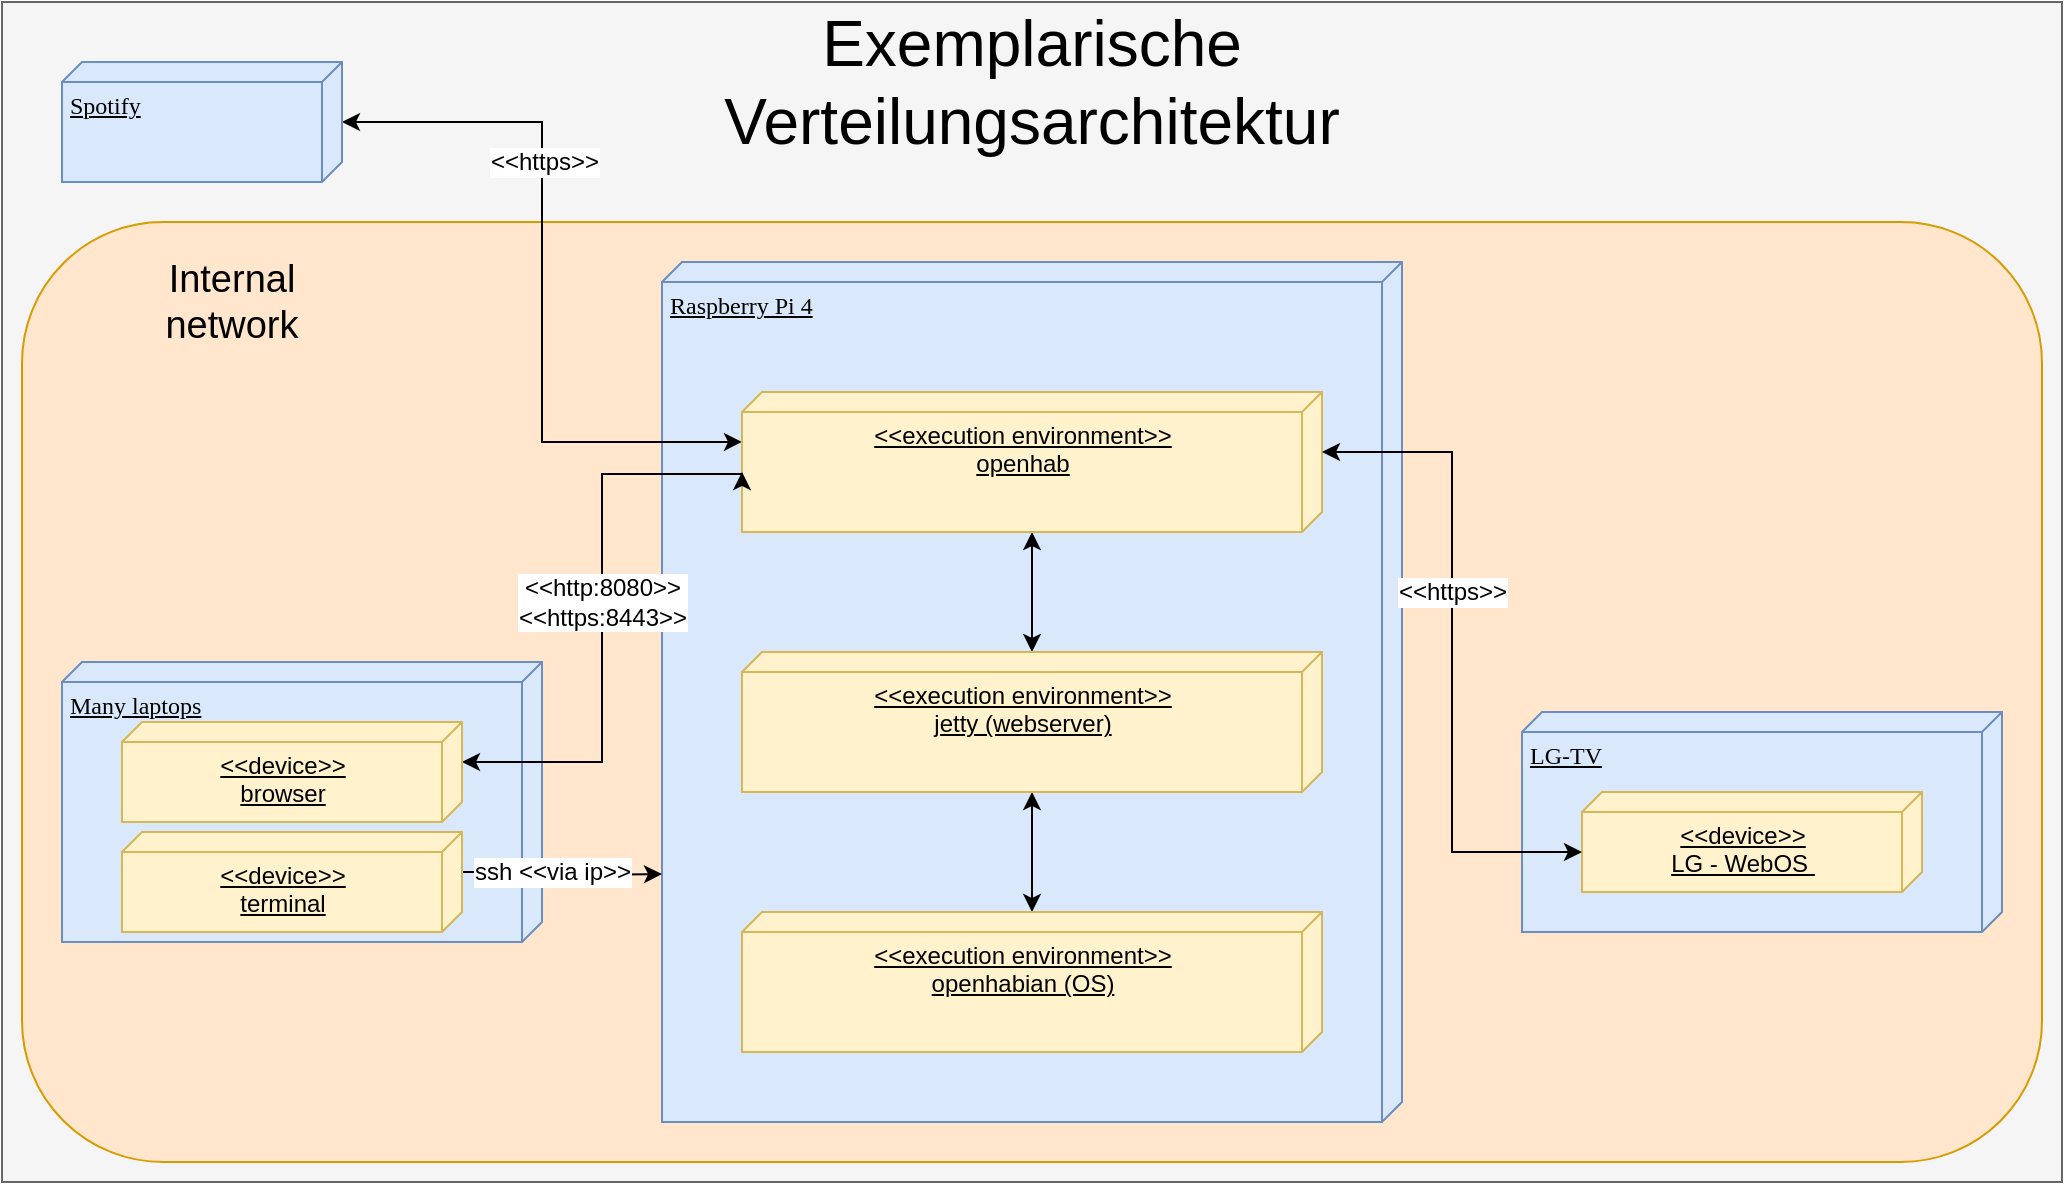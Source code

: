 <mxfile version="12.4.2" type="device" pages="1"><diagram name="Page-1" id="5f0bae14-7c28-e335-631c-24af17079c00"><mxGraphModel dx="1086" dy="1657" grid="1" gridSize="10" guides="1" tooltips="1" connect="1" arrows="1" fold="1" page="1" pageScale="1" pageWidth="1100" pageHeight="850" background="#ffffff" math="0" shadow="0"><root><mxCell id="0"/><mxCell id="1" parent="0"/><mxCell id="ZPrhNXvr58prmxtVAJi1-10" value="" style="rounded=0;whiteSpace=wrap;html=1;fillColor=#f5f5f5;strokeColor=#666666;fontColor=#333333;" parent="1" vertex="1"><mxGeometry x="30" y="-80" width="1030" height="590" as="geometry"/></mxCell><mxCell id="ZPrhNXvr58prmxtVAJi1-8" value="" style="rounded=1;whiteSpace=wrap;html=1;fillColor=#ffe6cc;strokeColor=#d79b00;" parent="1" vertex="1"><mxGeometry x="40" y="30" width="1010" height="470" as="geometry"/></mxCell><mxCell id="39150e848f15840c-1" value="Many laptops" style="verticalAlign=top;align=left;spacingTop=8;spacingLeft=2;spacingRight=12;shape=cube;size=10;direction=south;fontStyle=4;html=1;rounded=0;shadow=0;comic=0;labelBackgroundColor=none;strokeWidth=1;fontFamily=Verdana;fontSize=12;fillColor=#dae8fc;strokeColor=#6c8ebf;" parent="1" vertex="1"><mxGeometry x="60" y="250" width="240" height="140" as="geometry"/></mxCell><mxCell id="39150e848f15840c-3" value="Raspberry Pi 4" style="verticalAlign=top;align=left;spacingTop=8;spacingLeft=2;spacingRight=12;shape=cube;size=10;direction=south;fontStyle=4;html=1;rounded=0;shadow=0;comic=0;labelBackgroundColor=none;strokeWidth=1;fontFamily=Verdana;fontSize=12;fillColor=#dae8fc;strokeColor=#6c8ebf;" parent="1" vertex="1"><mxGeometry x="360" y="50" width="370" height="430" as="geometry"/></mxCell><mxCell id="2fKuG0aeS3YWuXhgTGG8-19" style="edgeStyle=orthogonalEdgeStyle;rounded=0;orthogonalLoop=1;jettySize=auto;html=1;entryX=0.357;entryY=1;entryDx=0;entryDy=0;entryPerimeter=0;startArrow=classic;startFill=1;" parent="1" source="2fKuG0aeS3YWuXhgTGG8-9" target="2fKuG0aeS3YWuXhgTGG8-18" edge="1"><mxGeometry relative="1" as="geometry"/></mxCell><mxCell id="2fKuG0aeS3YWuXhgTGG8-20" value="&amp;lt;&amp;lt;https&amp;gt;&amp;gt;" style="text;html=1;resizable=0;points=[];align=center;verticalAlign=middle;labelBackgroundColor=#ffffff;" parent="2fKuG0aeS3YWuXhgTGG8-19" vertex="1" connectable="0"><mxGeometry x="-0.309" y="-18" relative="1" as="geometry"><mxPoint x="18.5" y="-4.5" as="offset"/></mxGeometry></mxCell><mxCell id="2fKuG0aeS3YWuXhgTGG8-9" value="Spotify" style="verticalAlign=top;align=left;spacingTop=8;spacingLeft=2;spacingRight=12;shape=cube;size=10;direction=south;fontStyle=4;html=1;rounded=0;shadow=0;comic=0;labelBackgroundColor=none;strokeWidth=1;fontFamily=Verdana;fontSize=12;fillColor=#dae8fc;strokeColor=#6c8ebf;" parent="1" vertex="1"><mxGeometry x="60" y="-50" width="140" height="60" as="geometry"/></mxCell><mxCell id="ZPrhNXvr58prmxtVAJi1-6" value="" style="edgeStyle=orthogonalEdgeStyle;rounded=0;orthogonalLoop=1;jettySize=auto;html=1;startArrow=classic;startFill=1;" parent="1" source="2fKuG0aeS3YWuXhgTGG8-14" target="2fKuG0aeS3YWuXhgTGG8-17" edge="1"><mxGeometry relative="1" as="geometry"/></mxCell><mxCell id="2fKuG0aeS3YWuXhgTGG8-14" value="&amp;lt;&amp;lt;execution environment&amp;gt;&amp;gt;&lt;br&gt;openhabian (OS)" style="verticalAlign=top;align=center;spacingTop=8;spacingLeft=2;spacingRight=12;shape=cube;size=10;direction=south;fontStyle=4;html=1;fillColor=#fff2cc;strokeColor=#d6b656;" parent="1" vertex="1"><mxGeometry x="400" y="375" width="290" height="70" as="geometry"/></mxCell><mxCell id="ZPrhNXvr58prmxtVAJi1-5" value="" style="edgeStyle=orthogonalEdgeStyle;rounded=0;orthogonalLoop=1;jettySize=auto;html=1;startArrow=classic;startFill=1;" parent="1" source="2fKuG0aeS3YWuXhgTGG8-17" target="2fKuG0aeS3YWuXhgTGG8-18" edge="1"><mxGeometry relative="1" as="geometry"/></mxCell><mxCell id="2fKuG0aeS3YWuXhgTGG8-17" value="&amp;lt;&amp;lt;execution environment&amp;gt;&amp;gt;&lt;br&gt;jetty (webserver)" style="verticalAlign=top;align=center;spacingTop=8;spacingLeft=2;spacingRight=12;shape=cube;size=10;direction=south;fontStyle=4;html=1;fillColor=#fff2cc;strokeColor=#d6b656;" parent="1" vertex="1"><mxGeometry x="400" y="245" width="290" height="70" as="geometry"/></mxCell><mxCell id="2fKuG0aeS3YWuXhgTGG8-18" value="&amp;lt;&amp;lt;execution environment&amp;gt;&amp;gt;&lt;br&gt;openhab" style="verticalAlign=top;align=center;spacingTop=8;spacingLeft=2;spacingRight=12;shape=cube;size=10;direction=south;fontStyle=4;html=1;fillColor=#fff2cc;strokeColor=#d6b656;" parent="1" vertex="1"><mxGeometry x="400" y="115" width="290" height="70" as="geometry"/></mxCell><mxCell id="2fKuG0aeS3YWuXhgTGG8-23" style="edgeStyle=orthogonalEdgeStyle;rounded=0;orthogonalLoop=1;jettySize=auto;html=1;exitX=0;exitY=0;exitDx=20;exitDy=0;exitPerimeter=0;entryX=0;entryY=0;entryDx=40;entryDy=290;entryPerimeter=0;startArrow=classic;startFill=1;" parent="1" source="2fKuG0aeS3YWuXhgTGG8-21" target="2fKuG0aeS3YWuXhgTGG8-18" edge="1"><mxGeometry relative="1" as="geometry"><Array as="points"><mxPoint x="330" y="300"/><mxPoint x="330" y="156"/></Array></mxGeometry></mxCell><mxCell id="2fKuG0aeS3YWuXhgTGG8-25" value="&amp;lt;&amp;lt;http:8080&amp;gt;&amp;gt;&lt;br&gt;&amp;lt;&amp;lt;https:8443&amp;gt;&amp;gt;" style="text;html=1;resizable=0;points=[];align=center;verticalAlign=middle;labelBackgroundColor=#ffffff;" parent="2fKuG0aeS3YWuXhgTGG8-23" vertex="1" connectable="0"><mxGeometry x="-0.188" y="11" relative="1" as="geometry"><mxPoint x="11" y="-35" as="offset"/></mxGeometry></mxCell><mxCell id="2fKuG0aeS3YWuXhgTGG8-21" value="&amp;lt;&amp;lt;device&amp;gt;&amp;gt;&lt;br&gt;browser" style="verticalAlign=top;align=center;spacingTop=8;spacingLeft=2;spacingRight=12;shape=cube;size=10;direction=south;fontStyle=4;html=1;fillColor=#fff2cc;strokeColor=#d6b656;" parent="1" vertex="1"><mxGeometry x="90" y="280" width="170" height="50" as="geometry"/></mxCell><mxCell id="2fKuG0aeS3YWuXhgTGG8-26" style="edgeStyle=orthogonalEdgeStyle;rounded=0;orthogonalLoop=1;jettySize=auto;html=1;exitX=0;exitY=0;exitDx=20;exitDy=0;exitPerimeter=0;jumpSize=6;" parent="1" source="2fKuG0aeS3YWuXhgTGG8-22" edge="1"><mxGeometry relative="1" as="geometry"><mxPoint x="360" y="356" as="targetPoint"/></mxGeometry></mxCell><mxCell id="2fKuG0aeS3YWuXhgTGG8-27" value="ssh &amp;lt;&amp;lt;via ip&amp;gt;&amp;gt;" style="text;html=1;resizable=0;points=[];align=center;verticalAlign=middle;labelBackgroundColor=#ffffff;" parent="2fKuG0aeS3YWuXhgTGG8-26" vertex="1" connectable="0"><mxGeometry x="0.23" y="1" relative="1" as="geometry"><mxPoint x="-16" y="-1" as="offset"/></mxGeometry></mxCell><mxCell id="2fKuG0aeS3YWuXhgTGG8-22" value="&amp;lt;&amp;lt;device&amp;gt;&amp;gt;&lt;br&gt;terminal" style="verticalAlign=top;align=center;spacingTop=8;spacingLeft=2;spacingRight=12;shape=cube;size=10;direction=south;fontStyle=4;html=1;fillColor=#fff2cc;strokeColor=#d6b656;" parent="1" vertex="1"><mxGeometry x="90" y="335" width="170" height="50" as="geometry"/></mxCell><mxCell id="ZPrhNXvr58prmxtVAJi1-1" value="LG-TV" style="verticalAlign=top;align=left;spacingTop=8;spacingLeft=2;spacingRight=12;shape=cube;size=10;direction=south;fontStyle=4;html=1;rounded=0;shadow=0;comic=0;labelBackgroundColor=none;strokeWidth=1;fontFamily=Verdana;fontSize=12;fillColor=#dae8fc;strokeColor=#6c8ebf;" parent="1" vertex="1"><mxGeometry x="790" y="275" width="240" height="110" as="geometry"/></mxCell><mxCell id="ZPrhNXvr58prmxtVAJi1-2" value="&amp;lt;&amp;lt;device&amp;gt;&amp;gt;&lt;br&gt;LG - WebOS&amp;nbsp;" style="verticalAlign=top;align=center;spacingTop=8;spacingLeft=2;spacingRight=12;shape=cube;size=10;direction=south;fontStyle=4;html=1;fillColor=#fff2cc;strokeColor=#d6b656;" parent="1" vertex="1"><mxGeometry x="820" y="315" width="170" height="50" as="geometry"/></mxCell><mxCell id="ZPrhNXvr58prmxtVAJi1-3" style="edgeStyle=orthogonalEdgeStyle;rounded=0;orthogonalLoop=1;jettySize=auto;html=1;exitX=0;exitY=0;exitDx=30;exitDy=0;exitPerimeter=0;entryX=0;entryY=0;entryDx=30;entryDy=170;entryPerimeter=0;startArrow=classic;startFill=1;" parent="1" source="2fKuG0aeS3YWuXhgTGG8-18" target="ZPrhNXvr58prmxtVAJi1-2" edge="1"><mxGeometry relative="1" as="geometry"/></mxCell><mxCell id="ZPrhNXvr58prmxtVAJi1-4" value="&amp;lt;&amp;lt;https&amp;gt;&amp;gt;" style="text;html=1;resizable=0;points=[];align=center;verticalAlign=middle;labelBackgroundColor=#ffffff;" parent="ZPrhNXvr58prmxtVAJi1-3" vertex="1" connectable="0"><mxGeometry x="-0.246" y="-10" relative="1" as="geometry"><mxPoint x="10" y="10" as="offset"/></mxGeometry></mxCell><mxCell id="ZPrhNXvr58prmxtVAJi1-9" value="&lt;font style=&quot;font-size: 19px&quot;&gt;Internal network&lt;/font&gt;" style="text;html=1;strokeColor=none;fillColor=none;align=center;verticalAlign=middle;whiteSpace=wrap;rounded=0;" parent="1" vertex="1"><mxGeometry x="90" y="50" width="110" height="40" as="geometry"/></mxCell><mxCell id="ZPrhNXvr58prmxtVAJi1-11" value="&lt;font style=&quot;font-size: 32px&quot;&gt;Exemplarische Verteilungsarchitektur&lt;/font&gt;" style="text;html=1;strokeColor=none;fillColor=none;align=center;verticalAlign=middle;whiteSpace=wrap;rounded=0;" parent="1" vertex="1"><mxGeometry x="310" y="-70" width="470" height="60" as="geometry"/></mxCell></root></mxGraphModel></diagram></mxfile>